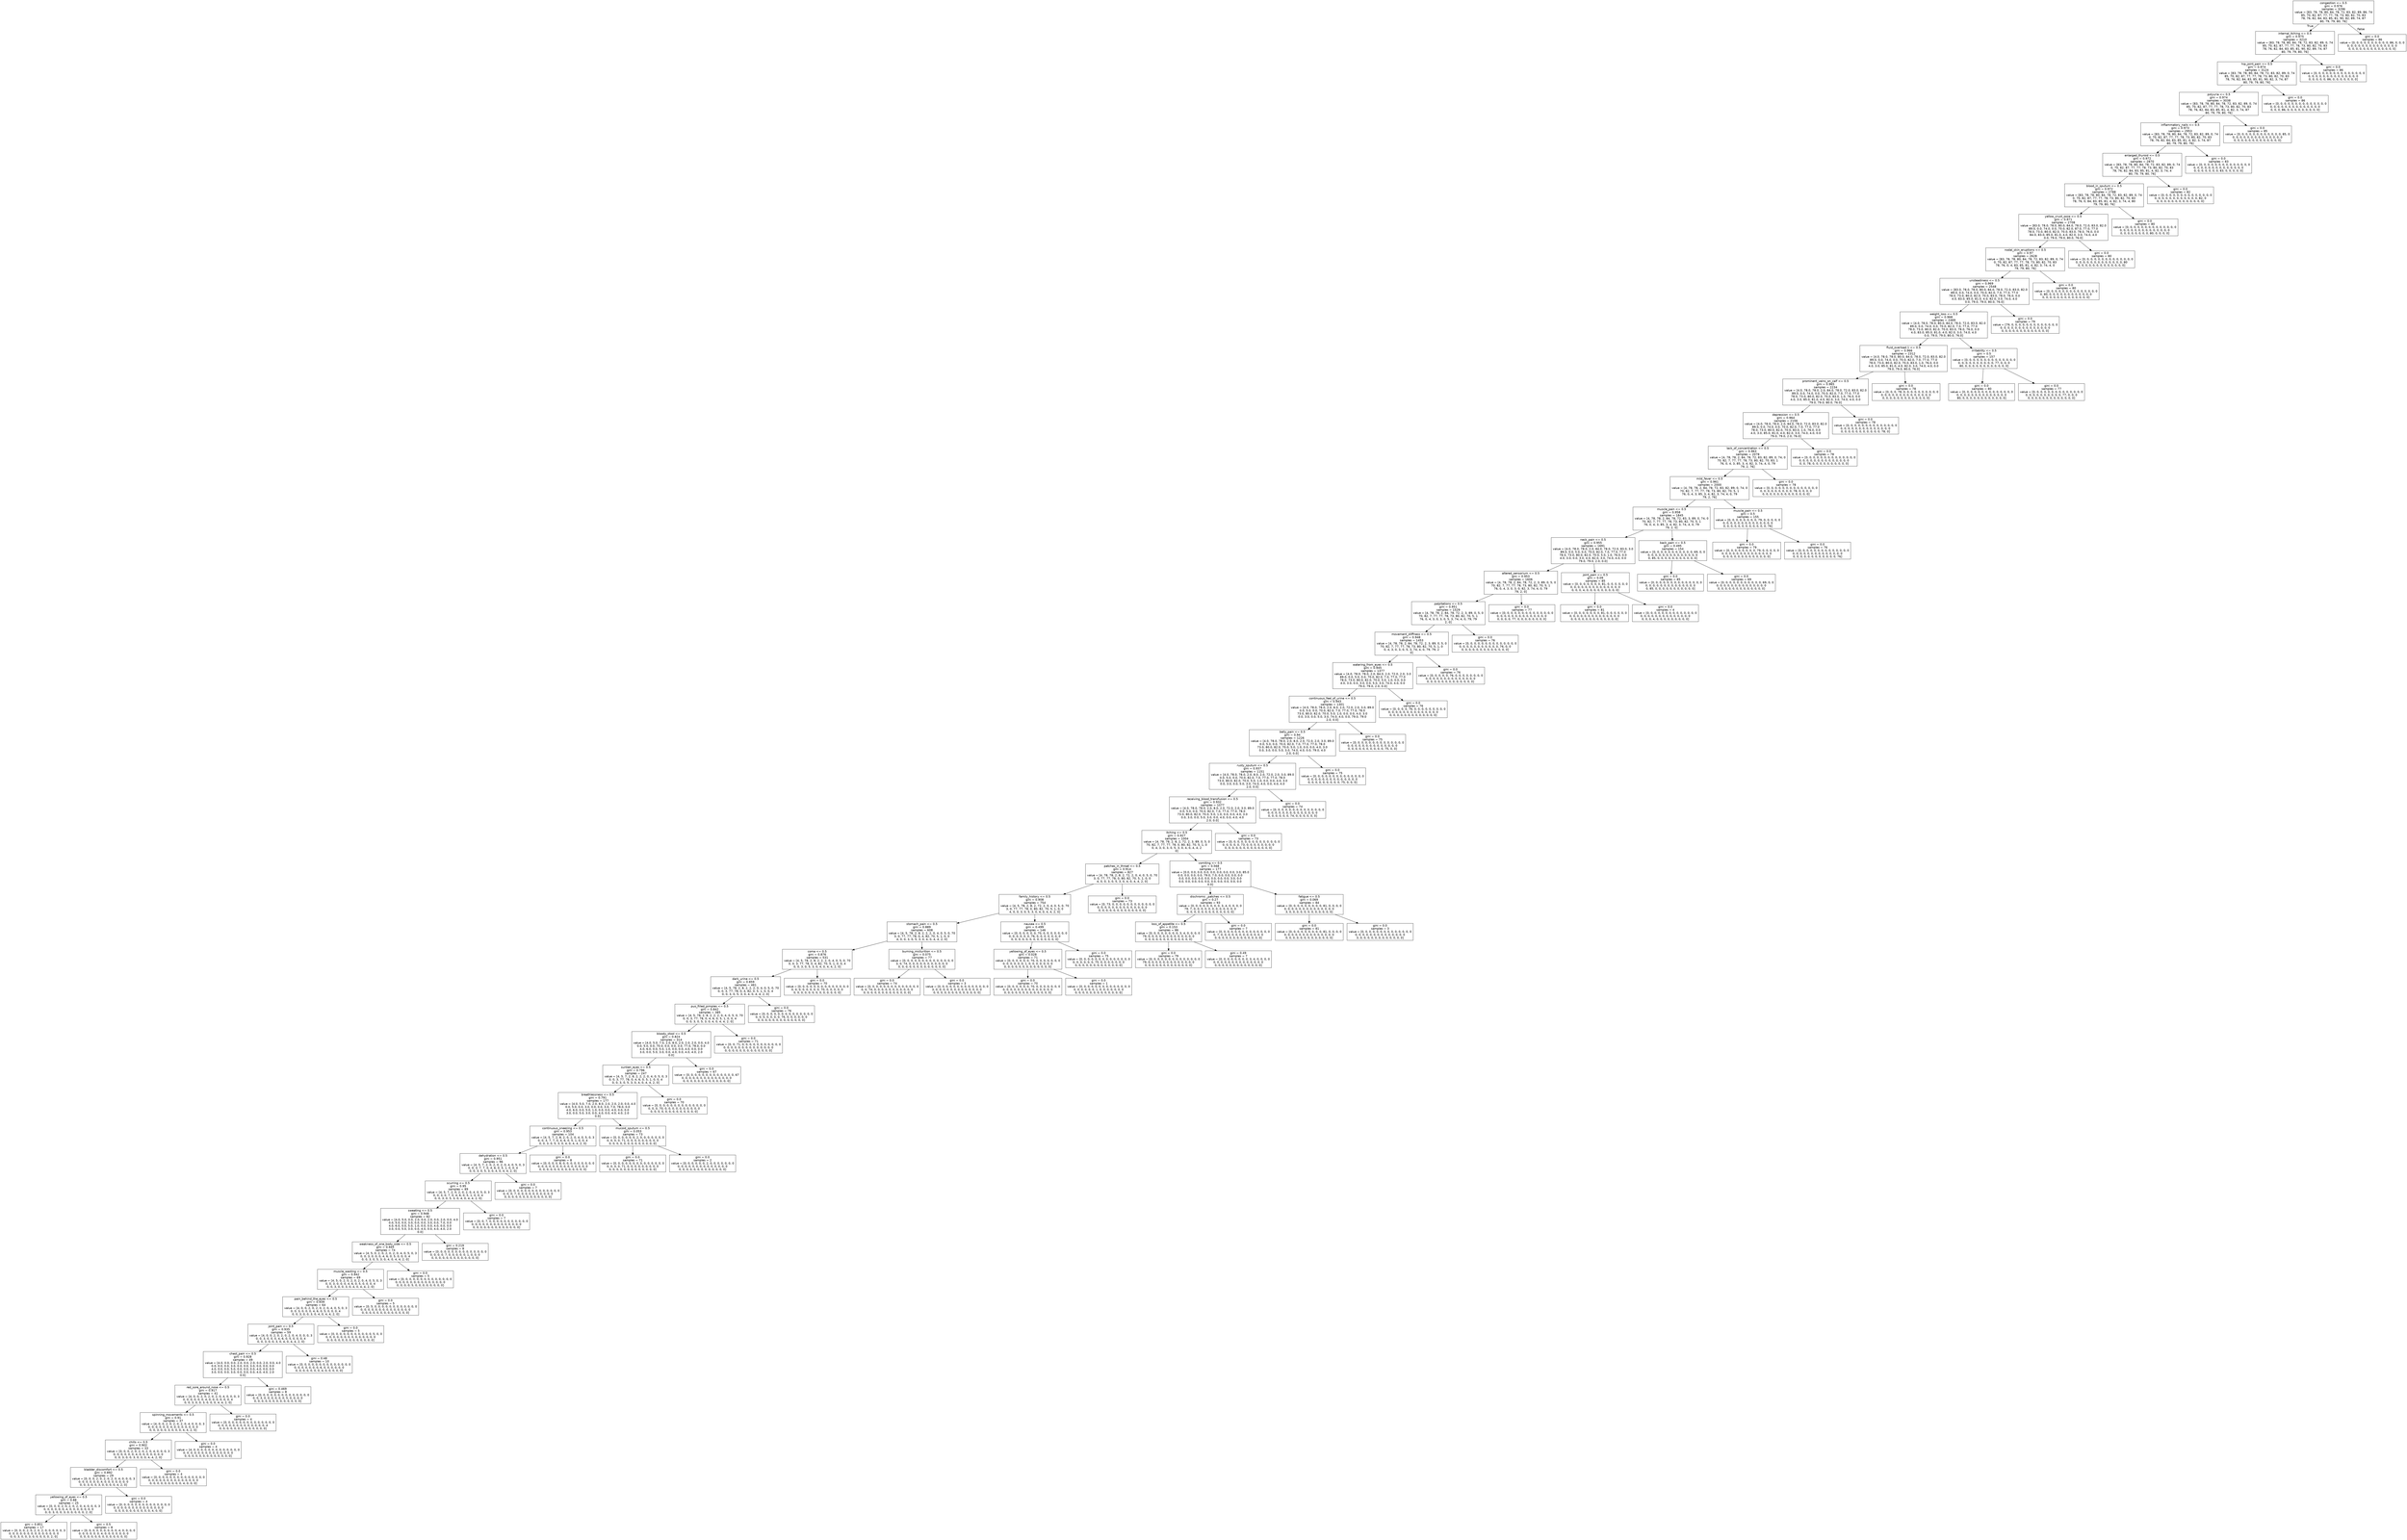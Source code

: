 digraph Tree {
node [shape=box, fontname="helvetica"] ;
edge [fontname="helvetica"] ;
0 [label="congestion <= 0.5\ngini = 0.976\nsamples = 3296\nvalue = [83, 78, 78, 80, 84, 78, 72, 83, 82, 89, 86, 74\n85, 70, 82, 87, 77, 77, 78, 73, 80, 82, 70, 83\n78, 76, 82, 84, 83, 85, 81, 90, 82, 89, 74, 87\n80, 79, 79, 80, 76]"] ;
1 [label="internal_itching <= 0.5\ngini = 0.975\nsamples = 3210\nvalue = [83, 78, 78, 80, 84, 78, 72, 83, 82, 89, 0, 74\n85, 70, 82, 87, 77, 77, 78, 73, 80, 82, 70, 83\n78, 76, 82, 84, 83, 85, 81, 90, 82, 89, 74, 87\n80, 79, 79, 80, 76]"] ;
0 -> 1 [labeldistance=2.5, labelangle=45, headlabel="True"] ;
2 [label="hip_joint_pain <= 0.5\ngini = 0.974\nsamples = 3124\nvalue = [83, 78, 78, 80, 84, 78, 72, 83, 82, 89, 0, 74\n85, 70, 82, 87, 77, 77, 78, 73, 80, 82, 70, 83\n78, 76, 82, 84, 83, 85, 81, 90, 82, 3, 74, 87\n80, 79, 79, 80, 76]"] ;
1 -> 2 ;
3 [label="polyuria <= 0.5\ngini = 0.974\nsamples = 3038\nvalue = [83, 78, 78, 80, 84, 78, 72, 83, 82, 89, 0, 74\n85, 70, 82, 87, 77, 77, 78, 73, 80, 82, 70, 83\n78, 76, 82, 84, 83, 85, 81, 4, 82, 3, 74, 87\n80, 79, 79, 80, 76]"] ;
2 -> 3 ;
4 [label="inflammatory_nails <= 0.5\ngini = 0.973\nsamples = 2953\nvalue = [83, 78, 78, 80, 84, 78, 72, 83, 82, 89, 0, 74\n0, 70, 82, 87, 77, 77, 78, 73, 80, 82, 70, 83\n78, 76, 82, 84, 83, 85, 81, 4, 82, 3, 74, 87\n80, 79, 79, 80, 76]"] ;
3 -> 4 ;
5 [label="enlarged_thyroid <= 0.5\ngini = 0.972\nsamples = 2870\nvalue = [83, 78, 78, 80, 84, 78, 72, 83, 82, 89, 0, 74\n0, 70, 82, 87, 77, 77, 78, 73, 80, 82, 70, 83\n78, 76, 82, 84, 83, 85, 81, 4, 82, 3, 74, 4\n80, 79, 79, 80, 76]"] ;
4 -> 5 ;
6 [label="blood_in_sputum <= 0.5\ngini = 0.972\nsamples = 2788\nvalue = [83, 78, 78, 80, 84, 78, 72, 83, 82, 89, 0, 74\n0, 70, 82, 87, 77, 77, 78, 73, 80, 82, 70, 83\n78, 76, 0, 84, 83, 85, 81, 4, 82, 3, 74, 4, 80\n79, 79, 80, 76]"] ;
5 -> 6 ;
7 [label="yellow_crust_ooze <= 0.5\ngini = 0.971\nsamples = 2708\nvalue = [83.0, 78.0, 78.0, 80.0, 84.0, 78.0, 72.0, 83.0, 82.0\n89.0, 0.0, 74.0, 0.0, 70.0, 82.0, 87.0, 77.0, 77.0\n78.0, 73.0, 80.0, 82.0, 70.0, 83.0, 78.0, 76.0, 0.0\n84.0, 83.0, 85.0, 81.0, 4.0, 82.0, 3.0, 74.0, 4.0\n0.0, 79.0, 79.0, 80.0, 76.0]"] ;
6 -> 7 ;
8 [label="nodal_skin_eruptions <= 0.5\ngini = 0.97\nsamples = 2628\nvalue = [83, 78, 78, 80, 84, 78, 72, 83, 82, 89, 0, 74\n0, 70, 82, 87, 77, 77, 78, 73, 80, 82, 70, 83\n78, 76, 0, 4, 83, 85, 81, 4, 82, 3, 74, 4, 0\n79, 79, 80, 76]"] ;
7 -> 8 ;
9 [label="unsteadiness <= 0.5\ngini = 0.969\nsamples = 2548\nvalue = [83.0, 78.0, 78.0, 80.0, 84.0, 78.0, 72.0, 83.0, 82.0\n89.0, 0.0, 74.0, 0.0, 70.0, 82.0, 7.0, 77.0, 77.0\n78.0, 73.0, 80.0, 82.0, 70.0, 83.0, 78.0, 76.0, 0.0\n4.0, 83.0, 85.0, 81.0, 4.0, 82.0, 3.0, 74.0, 4.0\n0.0, 79.0, 79.0, 80.0, 76.0]"] ;
8 -> 9 ;
10 [label="weight_loss <= 0.5\ngini = 0.968\nsamples = 2469\nvalue = [4.0, 78.0, 78.0, 80.0, 84.0, 78.0, 72.0, 83.0, 82.0\n89.0, 0.0, 74.0, 0.0, 70.0, 82.0, 7.0, 77.0, 77.0\n78.0, 73.0, 80.0, 82.0, 70.0, 83.0, 78.0, 76.0, 0.0\n4.0, 83.0, 85.0, 81.0, 4.0, 82.0, 3.0, 74.0, 4.0\n0.0, 79.0, 79.0, 80.0, 76.0]"] ;
9 -> 10 ;
11 [label="fluid_overload.1 <= 0.5\ngini = 0.966\nsamples = 2312\nvalue = [4.0, 78.0, 78.0, 80.0, 84.0, 78.0, 72.0, 83.0, 82.0\n89.0, 0.0, 74.0, 0.0, 70.0, 82.0, 7.0, 77.0, 77.0\n78.0, 73.0, 80.0, 82.0, 70.0, 83.0, 1.0, 76.0, 0.0\n4.0, 3.0, 85.0, 81.0, 4.0, 82.0, 3.0, 74.0, 4.0, 0.0\n79.0, 79.0, 80.0, 76.0]"] ;
10 -> 11 ;
12 [label="prominent_veins_on_calf <= 0.5\ngini = 0.965\nsamples = 2234\nvalue = [4.0, 78.0, 78.0, 2.0, 84.0, 78.0, 72.0, 83.0, 82.0\n89.0, 0.0, 74.0, 0.0, 70.0, 82.0, 7.0, 77.0, 77.0\n78.0, 73.0, 80.0, 82.0, 70.0, 83.0, 1.0, 76.0, 0.0\n4.0, 3.0, 85.0, 81.0, 4.0, 82.0, 3.0, 74.0, 4.0, 0.0\n79.0, 79.0, 80.0, 76.0]"] ;
11 -> 12 ;
13 [label="depression <= 0.5\ngini = 0.964\nsamples = 2156\nvalue = [4.0, 78.0, 78.0, 2.0, 84.0, 78.0, 72.0, 83.0, 82.0\n89.0, 0.0, 74.0, 0.0, 70.0, 82.0, 7.0, 77.0, 77.0\n78.0, 73.0, 80.0, 82.0, 70.0, 83.0, 1.0, 76.0, 0.0\n4.0, 3.0, 85.0, 81.0, 4.0, 82.0, 3.0, 74.0, 4.0, 0.0\n79.0, 79.0, 2.0, 76.0]"] ;
12 -> 13 ;
14 [label="lack_of_concentration <= 0.5\ngini = 0.963\nsamples = 2078\nvalue = [4, 78, 78, 2, 84, 78, 72, 83, 82, 89, 0, 74, 0\n70, 82, 7, 77, 77, 78, 73, 80, 82, 70, 83, 1\n76, 0, 4, 3, 85, 3, 4, 82, 3, 74, 4, 0, 79\n79, 2, 76]"] ;
13 -> 14 ;
15 [label="mild_fever <= 0.5\ngini = 0.961\nsamples = 2000\nvalue = [4, 78, 78, 2, 84, 78, 72, 83, 82, 89, 0, 74, 0\n70, 82, 7, 77, 77, 78, 73, 80, 82, 70, 5, 1\n76, 0, 4, 3, 85, 3, 4, 82, 3, 74, 4, 0, 79\n79, 2, 76]"] ;
14 -> 15 ;
16 [label="muscle_pain <= 0.5\ngini = 0.958\nsamples = 1845\nvalue = [4, 78, 78, 2, 84, 78, 72, 83, 3, 89, 0, 74, 0\n70, 82, 7, 77, 77, 78, 73, 80, 82, 70, 5, 1\n76, 0, 4, 3, 85, 3, 4, 82, 3, 74, 4, 0, 79\n79, 2, 0]"] ;
15 -> 16 ;
17 [label="neck_pain <= 0.5\ngini = 0.955\nsamples = 1691\nvalue = [4.0, 78.0, 78.0, 2.0, 84.0, 78.0, 72.0, 83.0, 3.0\n89.0, 0.0, 5.0, 0.0, 70.0, 82.0, 7.0, 77.0, 77.0\n78.0, 73.0, 80.0, 82.0, 70.0, 5.0, 1.0, 76.0, 0.0\n4.0, 3.0, 0.0, 3.0, 4.0, 82.0, 3.0, 74.0, 4.0, 0.0\n79.0, 79.0, 2.0, 0.0]"] ;
16 -> 17 ;
18 [label="altered_sensorium <= 0.5\ngini = 0.953\nsamples = 1606\nvalue = [4, 78, 78, 2, 84, 78, 72, 2, 3, 89, 0, 5, 0\n70, 82, 7, 77, 77, 78, 73, 80, 82, 70, 5, 1\n76, 0, 4, 3, 0, 3, 0, 82, 3, 74, 4, 0, 79\n79, 2, 0]"] ;
17 -> 18 ;
19 [label="palpitations <= 0.5\ngini = 0.951\nsamples = 1529\nvalue = [4, 78, 78, 2, 84, 78, 72, 2, 3, 89, 0, 5, 0\n70, 82, 7, 77, 77, 78, 73, 80, 82, 70, 5, 1\n76, 0, 4, 3, 0, 3, 0, 5, 3, 74, 4, 0, 79, 79\n2, 0]"] ;
18 -> 19 ;
20 [label="movement_stiffness <= 0.5\ngini = 0.948\nsamples = 1453\nvalue = [4, 78, 78, 2, 84, 78, 72, 2, 3, 89, 0, 5, 0\n70, 82, 7, 77, 77, 78, 73, 80, 82, 70, 5, 1, 0\n0, 4, 3, 0, 3, 0, 5, 3, 74, 4, 0, 79, 79, 2\n0]"] ;
19 -> 20 ;
21 [label="watering_from_eyes <= 0.5\ngini = 0.945\nsamples = 1377\nvalue = [4.0, 78.0, 78.0, 2.0, 84.0, 2.0, 72.0, 2.0, 3.0\n89.0, 0.0, 5.0, 0.0, 70.0, 82.0, 7.0, 77.0, 77.0\n78.0, 73.0, 80.0, 82.0, 70.0, 5.0, 1.0, 0.0, 0.0\n4.0, 3.0, 0.0, 3.0, 0.0, 5.0, 3.0, 74.0, 4.0, 0.0\n79.0, 79.0, 2.0, 0.0]"] ;
20 -> 21 ;
22 [label="continuous_feel_of_urine <= 0.5\ngini = 0.943\nsamples = 1301\nvalue = [4.0, 78.0, 78.0, 2.0, 8.0, 2.0, 72.0, 2.0, 3.0, 89.0\n0.0, 5.0, 0.0, 70.0, 82.0, 7.0, 77.0, 77.0, 78.0\n73.0, 80.0, 82.0, 70.0, 5.0, 1.0, 0.0, 0.0, 4.0, 3.0\n0.0, 3.0, 0.0, 5.0, 3.0, 74.0, 4.0, 0.0, 79.0, 79.0\n2.0, 0.0]"] ;
21 -> 22 ;
23 [label="belly_pain <= 0.5\ngini = 0.94\nsamples = 1226\nvalue = [4.0, 78.0, 78.0, 2.0, 8.0, 2.0, 72.0, 2.0, 3.0, 89.0\n0.0, 5.0, 0.0, 70.0, 82.0, 7.0, 77.0, 77.0, 78.0\n73.0, 80.0, 82.0, 70.0, 5.0, 1.0, 0.0, 0.0, 4.0, 3.0\n0.0, 3.0, 0.0, 5.0, 3.0, 74.0, 4.0, 0.0, 79.0, 4.0\n2.0, 0.0]"] ;
22 -> 23 ;
24 [label="rusty_sputum <= 0.5\ngini = 0.937\nsamples = 1151\nvalue = [4.0, 78.0, 78.0, 2.0, 8.0, 2.0, 72.0, 2.0, 3.0, 89.0\n0.0, 5.0, 0.0, 70.0, 82.0, 7.0, 77.0, 77.0, 78.0\n73.0, 80.0, 82.0, 70.0, 5.0, 1.0, 0.0, 0.0, 4.0, 3.0\n0.0, 3.0, 0.0, 5.0, 3.0, 74.0, 4.0, 0.0, 4.0, 4.0\n2.0, 0.0]"] ;
23 -> 24 ;
25 [label="receiving_blood_transfusion <= 0.5\ngini = 0.932\nsamples = 1077\nvalue = [4.0, 78.0, 78.0, 2.0, 8.0, 2.0, 72.0, 2.0, 3.0, 89.0\n0.0, 5.0, 0.0, 70.0, 82.0, 7.0, 77.0, 77.0, 78.0\n73.0, 80.0, 82.0, 70.0, 5.0, 1.0, 0.0, 0.0, 4.0, 3.0\n0.0, 3.0, 0.0, 5.0, 3.0, 0.0, 4.0, 0.0, 4.0, 4.0\n2.0, 0.0]"] ;
24 -> 25 ;
26 [label="itching <= 0.5\ngini = 0.927\nsamples = 1004\nvalue = [4, 78, 78, 2, 8, 2, 72, 2, 3, 89, 0, 5, 0\n70, 82, 7, 77, 77, 78, 0, 80, 82, 70, 5, 1, 0\n0, 4, 3, 0, 3, 0, 5, 3, 0, 4, 0, 4, 4, 2\n0]"] ;
25 -> 26 ;
27 [label="patches_in_throat <= 0.5\ngini = 0.914\nsamples = 827\nvalue = [4, 78, 78, 2, 8, 2, 72, 2, 0, 4, 0, 5, 0, 70\n3, 0, 77, 77, 78, 0, 80, 82, 70, 5, 1, 0, 0\n4, 0, 0, 3, 0, 5, 3, 0, 4, 0, 4, 4, 2, 0]"] ;
26 -> 27 ;
28 [label="family_history <= 0.5\ngini = 0.908\nsamples = 754\nvalue = [4, 5, 78, 2, 8, 2, 72, 2, 0, 4, 0, 5, 0, 70\n3, 0, 77, 77, 78, 0, 80, 82, 70, 5, 1, 0, 0\n4, 0, 0, 3, 0, 5, 3, 0, 4, 0, 4, 4, 2, 0]"] ;
27 -> 28 ;
29 [label="stomach_pain <= 0.5\ngini = 0.889\nsamples = 608\nvalue = [4, 5, 78, 2, 8, 2, 2, 2, 0, 4, 0, 5, 0, 70\n3, 0, 77, 77, 78, 0, 4, 82, 70, 5, 1, 0, 0\n4, 0, 0, 3, 0, 5, 3, 0, 4, 0, 4, 4, 2, 0]"] ;
28 -> 29 ;
30 [label="coma <= 0.5\ngini = 0.876\nsamples = 531\nvalue = [4, 5, 78, 2, 8, 2, 2, 2, 0, 4, 0, 5, 0, 70\n0, 0, 3, 77, 78, 0, 4, 82, 70, 5, 1, 0, 0, 4\n0, 0, 3, 0, 5, 3, 0, 4, 0, 4, 4, 2, 0]"] ;
29 -> 30 ;
31 [label="dark_urine <= 0.5\ngini = 0.859\nsamples = 461\nvalue = [4, 5, 78, 2, 8, 2, 2, 2, 0, 4, 0, 5, 0, 70\n0, 0, 3, 77, 78, 0, 4, 82, 0, 5, 1, 0, 0, 4\n0, 0, 3, 0, 5, 3, 0, 4, 0, 4, 4, 2, 0]"] ;
30 -> 31 ;
32 [label="pus_filled_pimples <= 0.5\ngini = 0.842\nsamples = 385\nvalue = [4, 5, 78, 2, 8, 2, 2, 2, 0, 4, 0, 5, 0, 70\n0, 0, 3, 77, 78, 0, 4, 6, 0, 5, 1, 0, 0, 4\n0, 0, 3, 0, 5, 3, 0, 4, 0, 4, 4, 2, 0]"] ;
31 -> 32 ;
33 [label="bloody_stool <= 0.5\ngini = 0.824\nsamples = 314\nvalue = [4.0, 5.0, 7.0, 2.0, 8.0, 2.0, 2.0, 2.0, 0.0, 4.0\n0.0, 5.0, 0.0, 70.0, 0.0, 0.0, 3.0, 77.0, 78.0, 0.0\n4.0, 6.0, 0.0, 5.0, 1.0, 0.0, 0.0, 4.0, 0.0, 0.0\n3.0, 0.0, 5.0, 3.0, 0.0, 4.0, 0.0, 4.0, 4.0, 2.0\n0.0]"] ;
32 -> 33 ;
34 [label="sunken_eyes <= 0.5\ngini = 0.796\nsamples = 247\nvalue = [4, 5, 7, 2, 8, 2, 2, 2, 0, 4, 0, 5, 0, 3\n0, 0, 3, 77, 78, 0, 4, 6, 0, 5, 1, 0, 0, 4\n0, 0, 3, 0, 5, 3, 0, 4, 0, 4, 4, 2, 0]"] ;
33 -> 34 ;
35 [label="breathlessness <= 0.5\ngini = 0.791\nsamples = 177\nvalue = [4.0, 5.0, 7.0, 2.0, 8.0, 2.0, 2.0, 2.0, 0.0, 4.0\n0.0, 5.0, 0.0, 3.0, 0.0, 0.0, 3.0, 7.0, 78.0, 0.0\n4.0, 6.0, 0.0, 5.0, 1.0, 0.0, 0.0, 4.0, 0.0, 0.0\n3.0, 0.0, 5.0, 3.0, 0.0, 4.0, 0.0, 4.0, 4.0, 2.0\n0.0]"] ;
34 -> 35 ;
36 [label="continuous_sneezing <= 0.5\ngini = 0.953\nsamples = 104\nvalue = [4, 5, 7, 2, 8, 2, 0, 2, 0, 4, 0, 5, 0, 3\n0, 0, 3, 7, 7, 0, 4, 6, 0, 5, 1, 0, 0, 4\n0, 0, 3, 0, 5, 3, 0, 4, 0, 4, 4, 2, 0]"] ;
35 -> 36 ;
37 [label="dehydration <= 0.5\ngini = 0.951\nsamples = 96\nvalue = [4, 5, 7, 2, 0, 2, 0, 2, 0, 4, 0, 5, 0, 3\n0, 0, 3, 7, 7, 0, 4, 6, 0, 5, 1, 0, 0, 4\n0, 0, 3, 0, 5, 3, 0, 4, 0, 4, 4, 2, 0]"] ;
36 -> 37 ;
38 [label="scurring <= 0.5\ngini = 0.95\nsamples = 89\nvalue = [4, 5, 7, 2, 0, 2, 0, 2, 0, 4, 0, 5, 0, 3\n0, 0, 3, 0, 7, 0, 4, 6, 0, 5, 1, 0, 0, 4\n0, 0, 3, 0, 5, 3, 0, 4, 0, 4, 4, 2, 0]"] ;
37 -> 38 ;
39 [label="sweating <= 0.5\ngini = 0.948\nsamples = 82\nvalue = [4.0, 5.0, 0.0, 2.0, 0.0, 2.0, 0.0, 2.0, 0.0, 4.0\n0.0, 5.0, 0.0, 3.0, 0.0, 0.0, 3.0, 0.0, 7.0, 0.0\n4.0, 6.0, 0.0, 5.0, 1.0, 0.0, 0.0, 4.0, 0.0, 0.0\n3.0, 0.0, 5.0, 3.0, 0.0, 4.0, 0.0, 4.0, 4.0, 2.0\n0.0]"] ;
38 -> 39 ;
40 [label="weakness_of_one_body_side <= 0.5\ngini = 0.945\nsamples = 74\nvalue = [4, 5, 0, 2, 0, 2, 0, 2, 0, 4, 0, 5, 0, 3\n0, 0, 3, 0, 0, 0, 4, 6, 0, 5, 0, 0, 0, 4\n0, 0, 3, 0, 5, 3, 0, 4, 0, 4, 4, 2, 0]"] ;
39 -> 40 ;
41 [label="muscle_wasting <= 0.5\ngini = 0.942\nsamples = 69\nvalue = [4, 5, 0, 2, 0, 2, 0, 2, 0, 4, 0, 5, 0, 3\n0, 0, 3, 0, 0, 0, 4, 6, 0, 5, 0, 0, 0, 4\n0, 0, 3, 0, 0, 3, 0, 4, 0, 4, 4, 2, 0]"] ;
40 -> 41 ;
42 [label="pain_behind_the_eyes <= 0.5\ngini = 0.939\nsamples = 64\nvalue = [4, 0, 0, 2, 0, 2, 0, 2, 0, 4, 0, 5, 0, 3\n0, 0, 3, 0, 0, 0, 4, 6, 0, 5, 0, 0, 0, 4\n0, 0, 3, 0, 0, 3, 0, 4, 0, 4, 4, 2, 0]"] ;
41 -> 42 ;
43 [label="joint_pain <= 0.5\ngini = 0.935\nsamples = 59\nvalue = [4, 0, 0, 2, 0, 2, 0, 2, 0, 4, 0, 0, 0, 3\n0, 0, 3, 0, 0, 0, 4, 6, 0, 5, 0, 0, 0, 4\n0, 0, 3, 0, 0, 3, 0, 4, 0, 4, 4, 2, 0]"] ;
42 -> 43 ;
44 [label="chest_pain <= 0.5\ngini = 0.928\nsamples = 49\nvalue = [4.0, 0.0, 0.0, 2.0, 0.0, 2.0, 0.0, 2.0, 0.0, 4.0\n0.0, 0.0, 0.0, 3.0, 0.0, 0.0, 3.0, 0.0, 0.0, 0.0\n4.0, 0.0, 0.0, 5.0, 0.0, 0.0, 0.0, 4.0, 0.0, 0.0\n3.0, 0.0, 0.0, 3.0, 0.0, 0.0, 0.0, 4.0, 4.0, 2.0\n0.0]"] ;
43 -> 44 ;
45 [label="red_sore_around_nose <= 0.5\ngini = 0.917\nsamples = 41\nvalue = [4, 0, 0, 2, 0, 2, 0, 2, 0, 4, 0, 0, 0, 3\n0, 0, 0, 0, 0, 0, 4, 0, 0, 0, 0, 0, 0, 4\n0, 0, 3, 0, 0, 3, 0, 0, 0, 4, 4, 2, 0]"] ;
44 -> 45 ;
46 [label="spinning_movements <= 0.5\ngini = 0.91\nsamples = 37\nvalue = [4, 0, 0, 2, 0, 2, 0, 2, 0, 4, 0, 0, 0, 3\n0, 0, 0, 0, 0, 0, 4, 0, 0, 0, 0, 0, 0, 0\n0, 0, 3, 0, 0, 3, 0, 0, 0, 4, 4, 2, 0]"] ;
45 -> 46 ;
47 [label="chills <= 0.5\ngini = 0.902\nsamples = 33\nvalue = [0, 0, 0, 2, 0, 2, 0, 2, 0, 4, 0, 0, 0, 3\n0, 0, 0, 0, 0, 0, 4, 0, 0, 0, 0, 0, 0, 0\n0, 0, 3, 0, 0, 3, 0, 0, 0, 4, 4, 2, 0]"] ;
46 -> 47 ;
48 [label="bladder_discomfort <= 0.5\ngini = 0.892\nsamples = 29\nvalue = [0, 0, 0, 2, 0, 2, 0, 2, 0, 4, 0, 0, 0, 3\n0, 0, 0, 0, 0, 0, 4, 0, 0, 0, 0, 0, 0, 0\n0, 0, 3, 0, 0, 3, 0, 0, 0, 0, 4, 2, 0]"] ;
47 -> 48 ;
49 [label="yellowing_of_eyes <= 0.5\ngini = 0.88\nsamples = 25\nvalue = [0, 0, 0, 2, 0, 2, 0, 2, 0, 4, 0, 0, 0, 3\n0, 0, 0, 0, 0, 0, 4, 0, 0, 0, 0, 0, 0, 0\n0, 0, 3, 0, 0, 3, 0, 0, 0, 0, 0, 2, 0]"] ;
48 -> 49 ;
50 [label="gini = 0.851\nsamples = 17\nvalue = [0, 0, 0, 2, 0, 2, 0, 2, 0, 0, 0, 0, 0, 3\n0, 0, 0, 0, 0, 0, 0, 0, 0, 0, 0, 0, 0, 0\n0, 0, 3, 0, 0, 3, 0, 0, 0, 0, 0, 2, 0]"] ;
49 -> 50 ;
51 [label="gini = 0.5\nsamples = 8\nvalue = [0, 0, 0, 0, 0, 0, 0, 0, 0, 4, 0, 0, 0, 0\n0, 0, 0, 0, 0, 0, 4, 0, 0, 0, 0, 0, 0, 0\n0, 0, 0, 0, 0, 0, 0, 0, 0, 0, 0, 0, 0]"] ;
49 -> 51 ;
52 [label="gini = 0.0\nsamples = 4\nvalue = [0, 0, 0, 0, 0, 0, 0, 0, 0, 0, 0, 0, 0, 0\n0, 0, 0, 0, 0, 0, 0, 0, 0, 0, 0, 0, 0, 0\n0, 0, 0, 0, 0, 0, 0, 0, 0, 0, 4, 0, 0]"] ;
48 -> 52 ;
53 [label="gini = 0.0\nsamples = 4\nvalue = [0, 0, 0, 0, 0, 0, 0, 0, 0, 0, 0, 0, 0, 0\n0, 0, 0, 0, 0, 0, 0, 0, 0, 0, 0, 0, 0, 0\n0, 0, 0, 0, 0, 0, 0, 0, 0, 4, 0, 0, 0]"] ;
47 -> 53 ;
54 [label="gini = 0.0\nsamples = 4\nvalue = [4, 0, 0, 0, 0, 0, 0, 0, 0, 0, 0, 0, 0, 0\n0, 0, 0, 0, 0, 0, 0, 0, 0, 0, 0, 0, 0, 0\n0, 0, 0, 0, 0, 0, 0, 0, 0, 0, 0, 0, 0]"] ;
46 -> 54 ;
55 [label="gini = 0.0\nsamples = 4\nvalue = [0, 0, 0, 0, 0, 0, 0, 0, 0, 0, 0, 0, 0, 0\n0, 0, 0, 0, 0, 0, 0, 0, 0, 0, 0, 0, 0, 4\n0, 0, 0, 0, 0, 0, 0, 0, 0, 0, 0, 0, 0]"] ;
45 -> 55 ;
56 [label="gini = 0.469\nsamples = 8\nvalue = [0, 0, 0, 0, 0, 0, 0, 0, 0, 0, 0, 0, 0, 0\n0, 0, 3, 0, 0, 0, 0, 0, 0, 5, 0, 0, 0, 0\n0, 0, 0, 0, 0, 0, 0, 0, 0, 0, 0, 0, 0]"] ;
44 -> 56 ;
57 [label="gini = 0.48\nsamples = 10\nvalue = [0, 0, 0, 0, 0, 0, 0, 0, 0, 0, 0, 0, 0, 0\n0, 0, 0, 0, 0, 0, 0, 6, 0, 0, 0, 0, 0, 0\n0, 0, 0, 0, 0, 0, 0, 4, 0, 0, 0, 0, 0]"] ;
43 -> 57 ;
58 [label="gini = 0.0\nsamples = 5\nvalue = [0, 0, 0, 0, 0, 0, 0, 0, 0, 0, 0, 5, 0, 0\n0, 0, 0, 0, 0, 0, 0, 0, 0, 0, 0, 0, 0, 0\n0, 0, 0, 0, 0, 0, 0, 0, 0, 0, 0, 0, 0]"] ;
42 -> 58 ;
59 [label="gini = 0.0\nsamples = 5\nvalue = [0, 5, 0, 0, 0, 0, 0, 0, 0, 0, 0, 0, 0, 0\n0, 0, 0, 0, 0, 0, 0, 0, 0, 0, 0, 0, 0, 0\n0, 0, 0, 0, 0, 0, 0, 0, 0, 0, 0, 0, 0]"] ;
41 -> 59 ;
60 [label="gini = 0.0\nsamples = 5\nvalue = [0, 0, 0, 0, 0, 0, 0, 0, 0, 0, 0, 0, 0, 0\n0, 0, 0, 0, 0, 0, 0, 0, 0, 0, 0, 0, 0, 0\n0, 0, 0, 0, 5, 0, 0, 0, 0, 0, 0, 0, 0]"] ;
40 -> 60 ;
61 [label="gini = 0.219\nsamples = 8\nvalue = [0, 0, 0, 0, 0, 0, 0, 0, 0, 0, 0, 0, 0, 0\n0, 0, 0, 0, 7, 0, 0, 0, 0, 0, 1, 0, 0, 0\n0, 0, 0, 0, 0, 0, 0, 0, 0, 0, 0, 0, 0]"] ;
39 -> 61 ;
62 [label="gini = 0.0\nsamples = 7\nvalue = [0, 0, 7, 0, 0, 0, 0, 0, 0, 0, 0, 0, 0, 0\n0, 0, 0, 0, 0, 0, 0, 0, 0, 0, 0, 0, 0, 0\n0, 0, 0, 0, 0, 0, 0, 0, 0, 0, 0, 0, 0]"] ;
38 -> 62 ;
63 [label="gini = 0.0\nsamples = 7\nvalue = [0, 0, 0, 0, 0, 0, 0, 0, 0, 0, 0, 0, 0, 0\n0, 0, 0, 7, 0, 0, 0, 0, 0, 0, 0, 0, 0, 0\n0, 0, 0, 0, 0, 0, 0, 0, 0, 0, 0, 0, 0]"] ;
37 -> 63 ;
64 [label="gini = 0.0\nsamples = 8\nvalue = [0, 0, 0, 0, 8, 0, 0, 0, 0, 0, 0, 0, 0, 0\n0, 0, 0, 0, 0, 0, 0, 0, 0, 0, 0, 0, 0, 0\n0, 0, 0, 0, 0, 0, 0, 0, 0, 0, 0, 0, 0]"] ;
36 -> 64 ;
65 [label="mucoid_sputum <= 0.5\ngini = 0.053\nsamples = 73\nvalue = [0, 0, 0, 0, 0, 0, 2, 0, 0, 0, 0, 0, 0, 0\n0, 0, 0, 0, 71, 0, 0, 0, 0, 0, 0, 0, 0, 0\n0, 0, 0, 0, 0, 0, 0, 0, 0, 0, 0, 0, 0]"] ;
35 -> 65 ;
66 [label="gini = 0.0\nsamples = 71\nvalue = [0, 0, 0, 0, 0, 0, 0, 0, 0, 0, 0, 0, 0, 0\n0, 0, 0, 0, 71, 0, 0, 0, 0, 0, 0, 0, 0, 0\n0, 0, 0, 0, 0, 0, 0, 0, 0, 0, 0, 0, 0]"] ;
65 -> 66 ;
67 [label="gini = 0.0\nsamples = 2\nvalue = [0, 0, 0, 0, 0, 0, 2, 0, 0, 0, 0, 0, 0, 0\n0, 0, 0, 0, 0, 0, 0, 0, 0, 0, 0, 0, 0, 0\n0, 0, 0, 0, 0, 0, 0, 0, 0, 0, 0, 0, 0]"] ;
65 -> 67 ;
68 [label="gini = 0.0\nsamples = 70\nvalue = [0, 0, 0, 0, 0, 0, 0, 0, 0, 0, 0, 0, 0, 0\n0, 0, 0, 70, 0, 0, 0, 0, 0, 0, 0, 0, 0, 0\n0, 0, 0, 0, 0, 0, 0, 0, 0, 0, 0, 0, 0]"] ;
34 -> 68 ;
69 [label="gini = 0.0\nsamples = 67\nvalue = [0, 0, 0, 0, 0, 0, 0, 0, 0, 0, 0, 0, 0, 67\n0, 0, 0, 0, 0, 0, 0, 0, 0, 0, 0, 0, 0, 0\n0, 0, 0, 0, 0, 0, 0, 0, 0, 0, 0, 0, 0]"] ;
33 -> 69 ;
70 [label="gini = 0.0\nsamples = 71\nvalue = [0, 0, 71, 0, 0, 0, 0, 0, 0, 0, 0, 0, 0, 0\n0, 0, 0, 0, 0, 0, 0, 0, 0, 0, 0, 0, 0, 0\n0, 0, 0, 0, 0, 0, 0, 0, 0, 0, 0, 0, 0]"] ;
32 -> 70 ;
71 [label="gini = 0.0\nsamples = 76\nvalue = [0, 0, 0, 0, 0, 0, 0, 0, 0, 0, 0, 0, 0, 0\n0, 0, 0, 0, 0, 0, 0, 76, 0, 0, 0, 0, 0, 0\n0, 0, 0, 0, 0, 0, 0, 0, 0, 0, 0, 0, 0]"] ;
31 -> 71 ;
72 [label="gini = 0.0\nsamples = 70\nvalue = [0, 0, 0, 0, 0, 0, 0, 0, 0, 0, 0, 0, 0, 0\n0, 0, 0, 0, 0, 0, 0, 0, 70, 0, 0, 0, 0, 0\n0, 0, 0, 0, 0, 0, 0, 0, 0, 0, 0, 0, 0]"] ;
30 -> 72 ;
73 [label="burning_micturition <= 0.5\ngini = 0.075\nsamples = 77\nvalue = [0, 0, 0, 0, 0, 0, 0, 0, 0, 0, 0, 0, 0, 0\n3, 0, 74, 0, 0, 0, 0, 0, 0, 0, 0, 0, 0, 0\n0, 0, 0, 0, 0, 0, 0, 0, 0, 0, 0, 0, 0]"] ;
29 -> 73 ;
74 [label="gini = 0.0\nsamples = 74\nvalue = [0, 0, 0, 0, 0, 0, 0, 0, 0, 0, 0, 0, 0, 0\n0, 0, 74, 0, 0, 0, 0, 0, 0, 0, 0, 0, 0, 0\n0, 0, 0, 0, 0, 0, 0, 0, 0, 0, 0, 0, 0]"] ;
73 -> 74 ;
75 [label="gini = 0.0\nsamples = 3\nvalue = [0, 0, 0, 0, 0, 0, 0, 0, 0, 0, 0, 0, 0, 0\n3, 0, 0, 0, 0, 0, 0, 0, 0, 0, 0, 0, 0, 0\n0, 0, 0, 0, 0, 0, 0, 0, 0, 0, 0, 0, 0]"] ;
73 -> 75 ;
76 [label="nausea <= 0.5\ngini = 0.499\nsamples = 146\nvalue = [0, 0, 0, 0, 0, 0, 70, 0, 0, 0, 0, 0, 0, 0\n0, 0, 0, 0, 0, 0, 76, 0, 0, 0, 0, 0, 0, 0\n0, 0, 0, 0, 0, 0, 0, 0, 0, 0, 0, 0, 0]"] ;
28 -> 76 ;
77 [label="yellowing_of_eyes <= 0.5\ngini = 0.028\nsamples = 71\nvalue = [0, 0, 0, 0, 0, 0, 70, 0, 0, 0, 0, 0, 0, 0\n0, 0, 0, 0, 0, 0, 1, 0, 0, 0, 0, 0, 0, 0\n0, 0, 0, 0, 0, 0, 0, 0, 0, 0, 0, 0, 0]"] ;
76 -> 77 ;
78 [label="gini = 0.0\nsamples = 70\nvalue = [0, 0, 0, 0, 0, 0, 70, 0, 0, 0, 0, 0, 0, 0\n0, 0, 0, 0, 0, 0, 0, 0, 0, 0, 0, 0, 0, 0\n0, 0, 0, 0, 0, 0, 0, 0, 0, 0, 0, 0, 0]"] ;
77 -> 78 ;
79 [label="gini = 0.0\nsamples = 1\nvalue = [0, 0, 0, 0, 0, 0, 0, 0, 0, 0, 0, 0, 0, 0\n0, 0, 0, 0, 0, 0, 1, 0, 0, 0, 0, 0, 0, 0\n0, 0, 0, 0, 0, 0, 0, 0, 0, 0, 0, 0, 0]"] ;
77 -> 79 ;
80 [label="gini = 0.0\nsamples = 75\nvalue = [0, 0, 0, 0, 0, 0, 0, 0, 0, 0, 0, 0, 0, 0\n0, 0, 0, 0, 0, 0, 75, 0, 0, 0, 0, 0, 0, 0\n0, 0, 0, 0, 0, 0, 0, 0, 0, 0, 0, 0, 0]"] ;
76 -> 80 ;
81 [label="gini = 0.0\nsamples = 73\nvalue = [0, 73, 0, 0, 0, 0, 0, 0, 0, 0, 0, 0, 0, 0\n0, 0, 0, 0, 0, 0, 0, 0, 0, 0, 0, 0, 0, 0\n0, 0, 0, 0, 0, 0, 0, 0, 0, 0, 0, 0, 0]"] ;
27 -> 81 ;
82 [label="vomiting <= 0.5\ngini = 0.568\nsamples = 177\nvalue = [0.0, 0.0, 0.0, 0.0, 0.0, 0.0, 0.0, 0.0, 3.0, 85.0\n0.0, 0.0, 0.0, 0.0, 79.0, 7.0, 0.0, 0.0, 0.0, 0.0\n0.0, 0.0, 0.0, 0.0, 0.0, 0.0, 0.0, 0.0, 3.0, 0.0\n0.0, 0.0, 0.0, 0.0, 0.0, 0.0, 0.0, 0.0, 0.0, 0.0\n0.0]"] ;
26 -> 82 ;
83 [label="dischromic _patches <= 0.5\ngini = 0.27\nsamples = 93\nvalue = [0, 0, 0, 0, 0, 0, 0, 0, 3, 4, 0, 0, 0, 0\n79, 7, 0, 0, 0, 0, 0, 0, 0, 0, 0, 0, 0, 0\n0, 0, 0, 0, 0, 0, 0, 0, 0, 0, 0, 0, 0]"] ;
82 -> 83 ;
84 [label="loss_of_appetite <= 0.5\ngini = 0.153\nsamples = 86\nvalue = [0, 0, 0, 0, 0, 0, 0, 0, 3, 4, 0, 0, 0, 0\n79, 0, 0, 0, 0, 0, 0, 0, 0, 0, 0, 0, 0, 0\n0, 0, 0, 0, 0, 0, 0, 0, 0, 0, 0, 0, 0]"] ;
83 -> 84 ;
85 [label="gini = 0.0\nsamples = 79\nvalue = [0, 0, 0, 0, 0, 0, 0, 0, 0, 0, 0, 0, 0, 0\n79, 0, 0, 0, 0, 0, 0, 0, 0, 0, 0, 0, 0, 0\n0, 0, 0, 0, 0, 0, 0, 0, 0, 0, 0, 0, 0]"] ;
84 -> 85 ;
86 [label="gini = 0.49\nsamples = 7\nvalue = [0, 0, 0, 0, 0, 0, 0, 0, 3, 4, 0, 0, 0, 0\n0, 0, 0, 0, 0, 0, 0, 0, 0, 0, 0, 0, 0, 0\n0, 0, 0, 0, 0, 0, 0, 0, 0, 0, 0, 0, 0]"] ;
84 -> 86 ;
87 [label="gini = 0.0\nsamples = 7\nvalue = [0, 0, 0, 0, 0, 0, 0, 0, 0, 0, 0, 0, 0, 0\n0, 7, 0, 0, 0, 0, 0, 0, 0, 0, 0, 0, 0, 0\n0, 0, 0, 0, 0, 0, 0, 0, 0, 0, 0, 0, 0]"] ;
83 -> 87 ;
88 [label="fatigue <= 0.5\ngini = 0.069\nsamples = 84\nvalue = [0, 0, 0, 0, 0, 0, 0, 0, 0, 81, 0, 0, 0, 0\n0, 0, 0, 0, 0, 0, 0, 0, 0, 0, 0, 0, 0, 0\n3, 0, 0, 0, 0, 0, 0, 0, 0, 0, 0, 0, 0]"] ;
82 -> 88 ;
89 [label="gini = 0.0\nsamples = 81\nvalue = [0, 0, 0, 0, 0, 0, 0, 0, 0, 81, 0, 0, 0, 0\n0, 0, 0, 0, 0, 0, 0, 0, 0, 0, 0, 0, 0, 0\n0, 0, 0, 0, 0, 0, 0, 0, 0, 0, 0, 0, 0]"] ;
88 -> 89 ;
90 [label="gini = 0.0\nsamples = 3\nvalue = [0, 0, 0, 0, 0, 0, 0, 0, 0, 0, 0, 0, 0, 0\n0, 0, 0, 0, 0, 0, 0, 0, 0, 0, 0, 0, 0, 0\n3, 0, 0, 0, 0, 0, 0, 0, 0, 0, 0, 0, 0]"] ;
88 -> 90 ;
91 [label="gini = 0.0\nsamples = 73\nvalue = [0, 0, 0, 0, 0, 0, 0, 0, 0, 0, 0, 0, 0, 0\n0, 0, 0, 0, 0, 73, 0, 0, 0, 0, 0, 0, 0, 0\n0, 0, 0, 0, 0, 0, 0, 0, 0, 0, 0, 0, 0]"] ;
25 -> 91 ;
92 [label="gini = 0.0\nsamples = 74\nvalue = [0, 0, 0, 0, 0, 0, 0, 0, 0, 0, 0, 0, 0, 0\n0, 0, 0, 0, 0, 0, 0, 0, 0, 0, 0, 0, 0, 0\n0, 0, 0, 0, 0, 0, 74, 0, 0, 0, 0, 0, 0]"] ;
24 -> 92 ;
93 [label="gini = 0.0\nsamples = 75\nvalue = [0, 0, 0, 0, 0, 0, 0, 0, 0, 0, 0, 0, 0, 0\n0, 0, 0, 0, 0, 0, 0, 0, 0, 0, 0, 0, 0, 0\n0, 0, 0, 0, 0, 0, 0, 0, 0, 75, 0, 0, 0]"] ;
23 -> 93 ;
94 [label="gini = 0.0\nsamples = 75\nvalue = [0, 0, 0, 0, 0, 0, 0, 0, 0, 0, 0, 0, 0, 0\n0, 0, 0, 0, 0, 0, 0, 0, 0, 0, 0, 0, 0, 0\n0, 0, 0, 0, 0, 0, 0, 0, 0, 0, 75, 0, 0]"] ;
22 -> 94 ;
95 [label="gini = 0.0\nsamples = 76\nvalue = [0, 0, 0, 0, 76, 0, 0, 0, 0, 0, 0, 0, 0, 0\n0, 0, 0, 0, 0, 0, 0, 0, 0, 0, 0, 0, 0, 0\n0, 0, 0, 0, 0, 0, 0, 0, 0, 0, 0, 0, 0]"] ;
21 -> 95 ;
96 [label="gini = 0.0\nsamples = 76\nvalue = [0, 0, 0, 0, 0, 76, 0, 0, 0, 0, 0, 0, 0, 0\n0, 0, 0, 0, 0, 0, 0, 0, 0, 0, 0, 0, 0, 0\n0, 0, 0, 0, 0, 0, 0, 0, 0, 0, 0, 0, 0]"] ;
20 -> 96 ;
97 [label="gini = 0.0\nsamples = 76\nvalue = [0, 0, 0, 0, 0, 0, 0, 0, 0, 0, 0, 0, 0, 0\n0, 0, 0, 0, 0, 0, 0, 0, 0, 0, 0, 76, 0, 0\n0, 0, 0, 0, 0, 0, 0, 0, 0, 0, 0, 0, 0]"] ;
19 -> 97 ;
98 [label="gini = 0.0\nsamples = 77\nvalue = [0, 0, 0, 0, 0, 0, 0, 0, 0, 0, 0, 0, 0, 0\n0, 0, 0, 0, 0, 0, 0, 0, 0, 0, 0, 0, 0, 0\n0, 0, 0, 0, 77, 0, 0, 0, 0, 0, 0, 0, 0]"] ;
18 -> 98 ;
99 [label="joint_pain <= 0.5\ngini = 0.09\nsamples = 85\nvalue = [0, 0, 0, 0, 0, 0, 0, 81, 0, 0, 0, 0, 0, 0\n0, 0, 0, 0, 0, 0, 0, 0, 0, 0, 0, 0, 0, 0\n0, 0, 0, 4, 0, 0, 0, 0, 0, 0, 0, 0, 0]"] ;
17 -> 99 ;
100 [label="gini = 0.0\nsamples = 81\nvalue = [0, 0, 0, 0, 0, 0, 0, 81, 0, 0, 0, 0, 0, 0\n0, 0, 0, 0, 0, 0, 0, 0, 0, 0, 0, 0, 0, 0\n0, 0, 0, 0, 0, 0, 0, 0, 0, 0, 0, 0, 0]"] ;
99 -> 100 ;
101 [label="gini = 0.0\nsamples = 4\nvalue = [0, 0, 0, 0, 0, 0, 0, 0, 0, 0, 0, 0, 0, 0\n0, 0, 0, 0, 0, 0, 0, 0, 0, 0, 0, 0, 0, 0\n0, 0, 0, 4, 0, 0, 0, 0, 0, 0, 0, 0, 0]"] ;
99 -> 101 ;
102 [label="back_pain <= 0.5\ngini = 0.495\nsamples = 154\nvalue = [0, 0, 0, 0, 0, 0, 0, 0, 0, 0, 0, 69, 0, 0\n0, 0, 0, 0, 0, 0, 0, 0, 0, 0, 0, 0, 0, 0\n0, 85, 0, 0, 0, 0, 0, 0, 0, 0, 0, 0, 0]"] ;
16 -> 102 ;
103 [label="gini = 0.0\nsamples = 85\nvalue = [0, 0, 0, 0, 0, 0, 0, 0, 0, 0, 0, 0, 0, 0\n0, 0, 0, 0, 0, 0, 0, 0, 0, 0, 0, 0, 0, 0\n0, 85, 0, 0, 0, 0, 0, 0, 0, 0, 0, 0, 0]"] ;
102 -> 103 ;
104 [label="gini = 0.0\nsamples = 69\nvalue = [0, 0, 0, 0, 0, 0, 0, 0, 0, 0, 0, 69, 0, 0\n0, 0, 0, 0, 0, 0, 0, 0, 0, 0, 0, 0, 0, 0\n0, 0, 0, 0, 0, 0, 0, 0, 0, 0, 0, 0, 0]"] ;
102 -> 104 ;
105 [label="muscle_pain <= 0.5\ngini = 0.5\nsamples = 155\nvalue = [0, 0, 0, 0, 0, 0, 0, 0, 79, 0, 0, 0, 0, 0\n0, 0, 0, 0, 0, 0, 0, 0, 0, 0, 0, 0, 0, 0\n0, 0, 0, 0, 0, 0, 0, 0, 0, 0, 0, 0, 76]"] ;
15 -> 105 ;
106 [label="gini = 0.0\nsamples = 79\nvalue = [0, 0, 0, 0, 0, 0, 0, 0, 79, 0, 0, 0, 0, 0\n0, 0, 0, 0, 0, 0, 0, 0, 0, 0, 0, 0, 0, 0\n0, 0, 0, 0, 0, 0, 0, 0, 0, 0, 0, 0, 0]"] ;
105 -> 106 ;
107 [label="gini = 0.0\nsamples = 76\nvalue = [0, 0, 0, 0, 0, 0, 0, 0, 0, 0, 0, 0, 0, 0\n0, 0, 0, 0, 0, 0, 0, 0, 0, 0, 0, 0, 0, 0\n0, 0, 0, 0, 0, 0, 0, 0, 0, 0, 0, 0, 76]"] ;
105 -> 107 ;
108 [label="gini = 0.0\nsamples = 78\nvalue = [0, 0, 0, 0, 0, 0, 0, 0, 0, 0, 0, 0, 0, 0\n0, 0, 0, 0, 0, 0, 0, 0, 0, 78, 0, 0, 0, 0\n0, 0, 0, 0, 0, 0, 0, 0, 0, 0, 0, 0, 0]"] ;
14 -> 108 ;
109 [label="gini = 0.0\nsamples = 78\nvalue = [0, 0, 0, 0, 0, 0, 0, 0, 0, 0, 0, 0, 0, 0\n0, 0, 0, 0, 0, 0, 0, 0, 0, 0, 0, 0, 0, 0\n0, 0, 78, 0, 0, 0, 0, 0, 0, 0, 0, 0, 0]"] ;
13 -> 109 ;
110 [label="gini = 0.0\nsamples = 78\nvalue = [0, 0, 0, 0, 0, 0, 0, 0, 0, 0, 0, 0, 0, 0\n0, 0, 0, 0, 0, 0, 0, 0, 0, 0, 0, 0, 0, 0\n0, 0, 0, 0, 0, 0, 0, 0, 0, 0, 0, 78, 0]"] ;
12 -> 110 ;
111 [label="gini = 0.0\nsamples = 78\nvalue = [0, 0, 0, 78, 0, 0, 0, 0, 0, 0, 0, 0, 0, 0\n0, 0, 0, 0, 0, 0, 0, 0, 0, 0, 0, 0, 0, 0\n0, 0, 0, 0, 0, 0, 0, 0, 0, 0, 0, 0, 0]"] ;
11 -> 111 ;
112 [label="irritability <= 0.5\ngini = 0.5\nsamples = 157\nvalue = [0, 0, 0, 0, 0, 0, 0, 0, 0, 0, 0, 0, 0, 0\n0, 0, 0, 0, 0, 0, 0, 0, 0, 0, 77, 0, 0, 0\n80, 0, 0, 0, 0, 0, 0, 0, 0, 0, 0, 0, 0]"] ;
10 -> 112 ;
113 [label="gini = 0.0\nsamples = 80\nvalue = [0, 0, 0, 0, 0, 0, 0, 0, 0, 0, 0, 0, 0, 0\n0, 0, 0, 0, 0, 0, 0, 0, 0, 0, 0, 0, 0, 0\n80, 0, 0, 0, 0, 0, 0, 0, 0, 0, 0, 0, 0]"] ;
112 -> 113 ;
114 [label="gini = 0.0\nsamples = 77\nvalue = [0, 0, 0, 0, 0, 0, 0, 0, 0, 0, 0, 0, 0, 0\n0, 0, 0, 0, 0, 0, 0, 0, 0, 0, 77, 0, 0, 0\n0, 0, 0, 0, 0, 0, 0, 0, 0, 0, 0, 0, 0]"] ;
112 -> 114 ;
115 [label="gini = 0.0\nsamples = 79\nvalue = [79, 0, 0, 0, 0, 0, 0, 0, 0, 0, 0, 0, 0, 0\n0, 0, 0, 0, 0, 0, 0, 0, 0, 0, 0, 0, 0, 0\n0, 0, 0, 0, 0, 0, 0, 0, 0, 0, 0, 0, 0]"] ;
9 -> 115 ;
116 [label="gini = 0.0\nsamples = 80\nvalue = [0, 0, 0, 0, 0, 0, 0, 0, 0, 0, 0, 0, 0, 0\n0, 80, 0, 0, 0, 0, 0, 0, 0, 0, 0, 0, 0, 0\n0, 0, 0, 0, 0, 0, 0, 0, 0, 0, 0, 0, 0]"] ;
8 -> 116 ;
117 [label="gini = 0.0\nsamples = 80\nvalue = [0, 0, 0, 0, 0, 0, 0, 0, 0, 0, 0, 0, 0, 0\n0, 0, 0, 0, 0, 0, 0, 0, 0, 0, 0, 0, 0, 80\n0, 0, 0, 0, 0, 0, 0, 0, 0, 0, 0, 0, 0]"] ;
7 -> 117 ;
118 [label="gini = 0.0\nsamples = 80\nvalue = [0, 0, 0, 0, 0, 0, 0, 0, 0, 0, 0, 0, 0, 0\n0, 0, 0, 0, 0, 0, 0, 0, 0, 0, 0, 0, 0, 0\n0, 0, 0, 0, 0, 0, 0, 0, 80, 0, 0, 0, 0]"] ;
6 -> 118 ;
119 [label="gini = 0.0\nsamples = 82\nvalue = [0, 0, 0, 0, 0, 0, 0, 0, 0, 0, 0, 0, 0, 0\n0, 0, 0, 0, 0, 0, 0, 0, 0, 0, 0, 0, 82, 0\n0, 0, 0, 0, 0, 0, 0, 0, 0, 0, 0, 0, 0]"] ;
5 -> 119 ;
120 [label="gini = 0.0\nsamples = 83\nvalue = [0, 0, 0, 0, 0, 0, 0, 0, 0, 0, 0, 0, 0, 0\n0, 0, 0, 0, 0, 0, 0, 0, 0, 0, 0, 0, 0, 0\n0, 0, 0, 0, 0, 0, 0, 83, 0, 0, 0, 0, 0]"] ;
4 -> 120 ;
121 [label="gini = 0.0\nsamples = 85\nvalue = [0, 0, 0, 0, 0, 0, 0, 0, 0, 0, 0, 0, 85, 0\n0, 0, 0, 0, 0, 0, 0, 0, 0, 0, 0, 0, 0, 0\n0, 0, 0, 0, 0, 0, 0, 0, 0, 0, 0, 0, 0]"] ;
3 -> 121 ;
122 [label="gini = 0.0\nsamples = 86\nvalue = [0, 0, 0, 0, 0, 0, 0, 0, 0, 0, 0, 0, 0, 0\n0, 0, 0, 0, 0, 0, 0, 0, 0, 0, 0, 0, 0, 0\n0, 0, 0, 86, 0, 0, 0, 0, 0, 0, 0, 0, 0]"] ;
2 -> 122 ;
123 [label="gini = 0.0\nsamples = 86\nvalue = [0, 0, 0, 0, 0, 0, 0, 0, 0, 0, 0, 0, 0, 0\n0, 0, 0, 0, 0, 0, 0, 0, 0, 0, 0, 0, 0, 0\n0, 0, 0, 0, 0, 86, 0, 0, 0, 0, 0, 0, 0]"] ;
1 -> 123 ;
124 [label="gini = 0.0\nsamples = 86\nvalue = [0, 0, 0, 0, 0, 0, 0, 0, 0, 0, 86, 0, 0, 0\n0, 0, 0, 0, 0, 0, 0, 0, 0, 0, 0, 0, 0, 0\n0, 0, 0, 0, 0, 0, 0, 0, 0, 0, 0, 0, 0]"] ;
0 -> 124 [labeldistance=2.5, labelangle=-45, headlabel="False"] ;
}